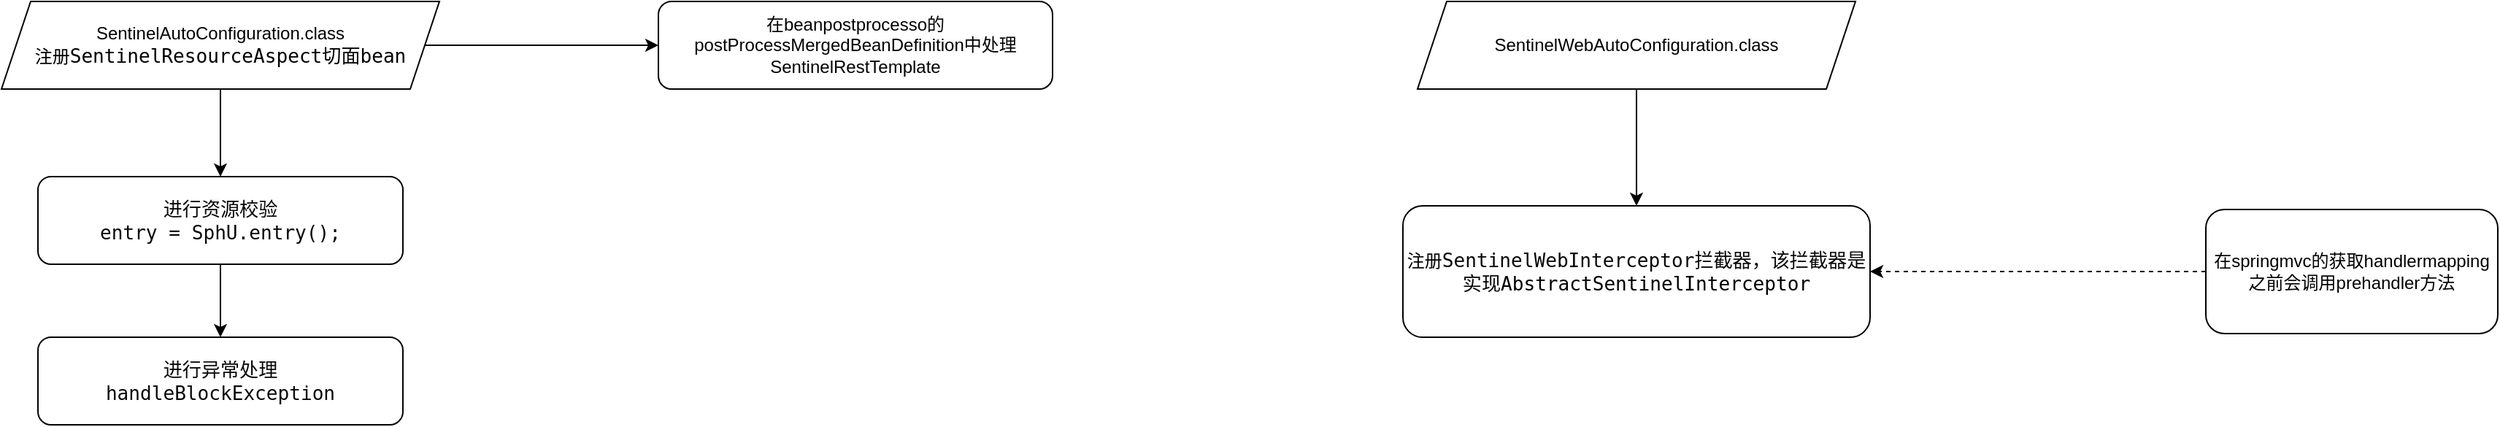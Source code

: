 <mxfile version="16.4.3" type="github">
  <diagram id="88hHA2nksdQzYd1kQ8YI" name="第 1 页">
    <mxGraphModel dx="946" dy="528" grid="1" gridSize="10" guides="1" tooltips="1" connect="1" arrows="1" fold="1" page="1" pageScale="1" pageWidth="2339" pageHeight="3300" math="0" shadow="0">
      <root>
        <mxCell id="0" />
        <mxCell id="1" parent="0" />
        <mxCell id="r_lbyEYdGfCqy8FVjehA-3" style="edgeStyle=orthogonalEdgeStyle;rounded=0;orthogonalLoop=1;jettySize=auto;html=1;exitX=0.5;exitY=1;exitDx=0;exitDy=0;" edge="1" parent="1" source="r_lbyEYdGfCqy8FVjehA-1" target="r_lbyEYdGfCqy8FVjehA-2">
          <mxGeometry relative="1" as="geometry" />
        </mxCell>
        <mxCell id="r_lbyEYdGfCqy8FVjehA-7" style="edgeStyle=orthogonalEdgeStyle;rounded=0;orthogonalLoop=1;jettySize=auto;html=1;exitX=1;exitY=0.5;exitDx=0;exitDy=0;" edge="1" parent="1" source="r_lbyEYdGfCqy8FVjehA-1" target="r_lbyEYdGfCqy8FVjehA-6">
          <mxGeometry relative="1" as="geometry" />
        </mxCell>
        <mxCell id="r_lbyEYdGfCqy8FVjehA-1" value="SentinelAutoConfiguration.class&lt;br&gt;注册&lt;span style=&quot;background-color: rgb(255 , 255 , 255) ; font-family: &amp;#34;jetbrains mono&amp;#34; , monospace ; font-size: 9.8pt&quot;&gt;SentinelResourceAspect切面bean&lt;/span&gt;" style="shape=parallelogram;perimeter=parallelogramPerimeter;whiteSpace=wrap;html=1;fixedSize=1;" vertex="1" parent="1">
          <mxGeometry x="350" y="110" width="300" height="60" as="geometry" />
        </mxCell>
        <mxCell id="r_lbyEYdGfCqy8FVjehA-5" style="edgeStyle=orthogonalEdgeStyle;rounded=0;orthogonalLoop=1;jettySize=auto;html=1;exitX=0.5;exitY=1;exitDx=0;exitDy=0;" edge="1" parent="1" source="r_lbyEYdGfCqy8FVjehA-2" target="r_lbyEYdGfCqy8FVjehA-4">
          <mxGeometry relative="1" as="geometry" />
        </mxCell>
        <mxCell id="r_lbyEYdGfCqy8FVjehA-2" value="&lt;pre style=&quot;background-color: rgb(255 , 255 , 255)&quot;&gt;&lt;font color=&quot;#080808&quot; face=&quot;jetbrains mono, monospace&quot;&gt;&lt;span style=&quot;font-size: 13.067px&quot;&gt;进行资源校验&lt;br/&gt;entry = SphU.entry();&lt;/span&gt;&lt;/font&gt;&lt;font face=&quot;jetbrains mono, monospace&quot;&gt;&lt;span style=&quot;font-size: 9.8pt&quot;&gt;&lt;br&gt;&lt;/span&gt;&lt;/font&gt;&lt;/pre&gt;" style="rounded=1;whiteSpace=wrap;html=1;" vertex="1" parent="1">
          <mxGeometry x="375" y="230" width="250" height="60" as="geometry" />
        </mxCell>
        <mxCell id="r_lbyEYdGfCqy8FVjehA-4" value="&lt;pre style=&quot;background-color: rgb(255 , 255 , 255)&quot;&gt;&lt;pre&gt;&lt;font color=&quot;#080808&quot; face=&quot;jetbrains mono, monospace&quot;&gt;&lt;span style=&quot;font-size: 13.067px&quot;&gt;进行异常处理&lt;br/&gt;handleBlockException&lt;/span&gt;&lt;/font&gt;&lt;br&gt;&lt;/pre&gt;&lt;/pre&gt;" style="rounded=1;whiteSpace=wrap;html=1;" vertex="1" parent="1">
          <mxGeometry x="375" y="340" width="250" height="60" as="geometry" />
        </mxCell>
        <mxCell id="r_lbyEYdGfCqy8FVjehA-6" value="在beanpostprocesso的postProcessMergedBeanDefinition中处理SentinelRestTemplate" style="rounded=1;whiteSpace=wrap;html=1;" vertex="1" parent="1">
          <mxGeometry x="800" y="110" width="270" height="60" as="geometry" />
        </mxCell>
        <mxCell id="r_lbyEYdGfCqy8FVjehA-11" style="edgeStyle=orthogonalEdgeStyle;rounded=0;orthogonalLoop=1;jettySize=auto;html=1;exitX=0.5;exitY=1;exitDx=0;exitDy=0;" edge="1" parent="1" source="r_lbyEYdGfCqy8FVjehA-8" target="r_lbyEYdGfCqy8FVjehA-10">
          <mxGeometry relative="1" as="geometry" />
        </mxCell>
        <mxCell id="r_lbyEYdGfCqy8FVjehA-8" value="SentinelWebAutoConfiguration.class" style="shape=parallelogram;perimeter=parallelogramPerimeter;whiteSpace=wrap;html=1;fixedSize=1;" vertex="1" parent="1">
          <mxGeometry x="1320" y="110" width="300" height="60" as="geometry" />
        </mxCell>
        <mxCell id="r_lbyEYdGfCqy8FVjehA-10" value="注册&lt;span style=&quot;background-color: rgb(255 , 255 , 255) ; color: rgb(8 , 8 , 8) ; font-family: &amp;#34;jetbrains mono&amp;#34; , monospace ; font-size: 9.8pt&quot;&gt;SentinelWebInterceptor拦截器，该拦截器是实现&lt;/span&gt;&lt;span style=&quot;background-color: rgb(255 , 255 , 255) ; font-family: &amp;#34;jetbrains mono&amp;#34; , monospace ; font-size: 9.8pt&quot;&gt;AbstractSentinelInterceptor&lt;/span&gt;" style="rounded=1;whiteSpace=wrap;html=1;" vertex="1" parent="1">
          <mxGeometry x="1310" y="250" width="320" height="90" as="geometry" />
        </mxCell>
        <mxCell id="r_lbyEYdGfCqy8FVjehA-14" style="edgeStyle=orthogonalEdgeStyle;rounded=0;orthogonalLoop=1;jettySize=auto;html=1;exitX=0;exitY=0.5;exitDx=0;exitDy=0;entryX=1;entryY=0.5;entryDx=0;entryDy=0;dashed=1;" edge="1" parent="1" source="r_lbyEYdGfCqy8FVjehA-12" target="r_lbyEYdGfCqy8FVjehA-10">
          <mxGeometry relative="1" as="geometry" />
        </mxCell>
        <mxCell id="r_lbyEYdGfCqy8FVjehA-12" value="在springmvc的获取handlermapping之前会调用prehandler方法" style="rounded=1;whiteSpace=wrap;html=1;" vertex="1" parent="1">
          <mxGeometry x="1860" y="252.5" width="200" height="85" as="geometry" />
        </mxCell>
      </root>
    </mxGraphModel>
  </diagram>
</mxfile>
